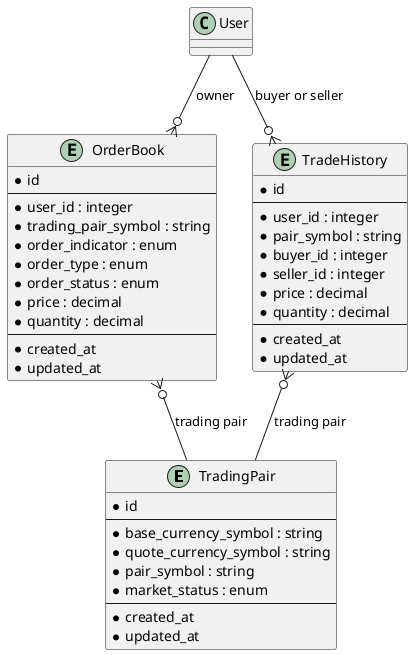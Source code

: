 @startuml

entity TradingPair {
    * id
    --
    * base_currency_symbol : string
    * quote_currency_symbol : string
    * pair_symbol : string
    * market_status : enum
    --
    * created_at
    * updated_at
}

entity OrderBook {
    * id
    --
    * user_id : integer
    * trading_pair_symbol : string
    * order_indicator : enum
    * order_type : enum
    * order_status : enum
    * price : decimal
    * quantity : decimal
    --
    * created_at
    * updated_at
}

entity TradeHistory {
    * id
    --
    * user_id : integer
    * pair_symbol : string
    * buyer_id : integer
    * seller_id : integer
    * price : decimal
    * quantity : decimal
    --
    * created_at
    * updated_at
}

' Relationships

User --o{ OrderBook : owner
User --o{ TradeHistory : buyer or seller

OrderBook }o-- TradingPair : trading pair
TradeHistory }o-- TradingPair : trading pair

@enduml
